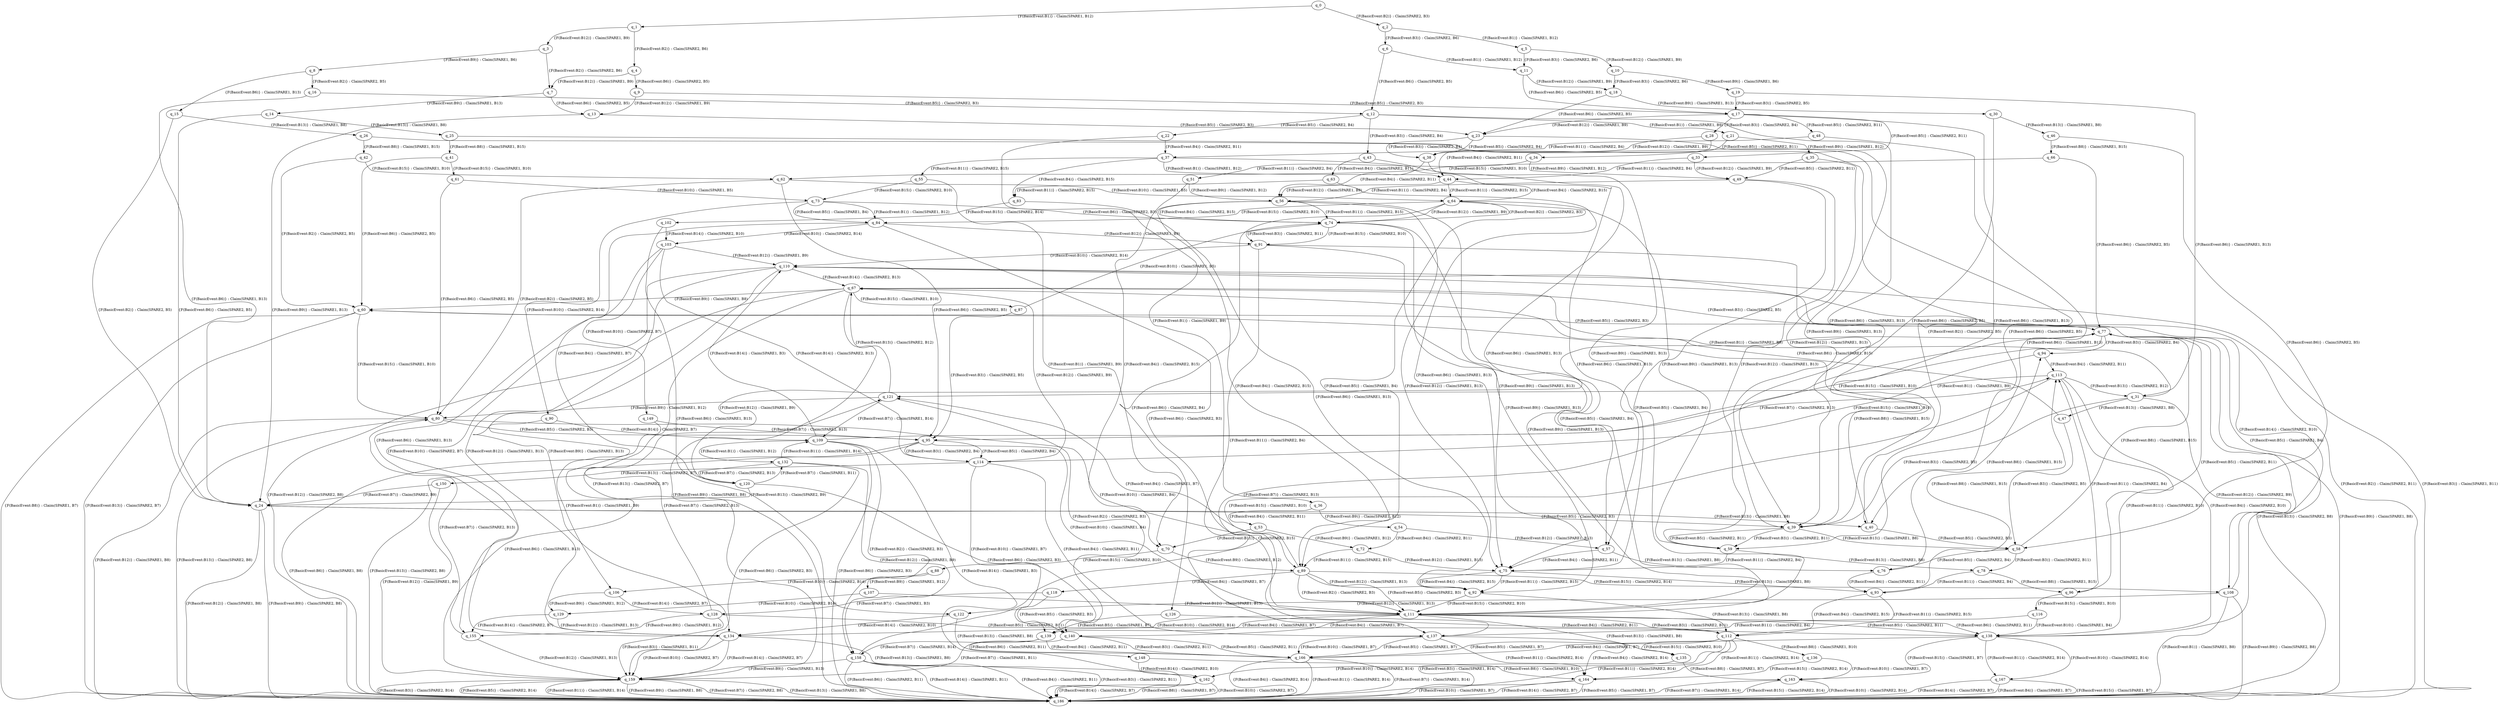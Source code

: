 digraph ra {
q_0 [label=q_0]
q_1 [label=q_1]
q_2 [label=q_2]
q_3 [label=q_3]
q_4 [label=q_4]
q_5 [label=q_5]
q_6 [label=q_6]
q_7 [label=q_7]
q_8 [label=q_8]
q_9 [label=q_9]
q_10 [label=q_10]
q_11 [label=q_11]
q_12 [label=q_12]
q_13 [label=q_13]
q_14 [label=q_14]
q_15 [label=q_15]
q_16 [label=q_16]
q_17 [label=q_17]
q_18 [label=q_18]
q_19 [label=q_19]
q_21 [label=q_21]
q_22 [label=q_22]
q_23 [label=q_23]
q_24 [label=q_24]
q_25 [label=q_25]
q_26 [label=q_26]
q_28 [label=q_28]
q_30 [label=q_30]
q_31 [label=q_31]
q_33 [label=q_33]
q_34 [label=q_34]
q_35 [label=q_35]
q_36 [label=q_36]
q_37 [label=q_37]
q_38 [label=q_38]
q_39 [label=q_39]
q_40 [label=q_40]
q_41 [label=q_41]
q_42 [label=q_42]
q_43 [label=q_43]
q_44 [label=q_44]
q_46 [label=q_46]
q_47 [label=q_47]
q_48 [label=q_48]
q_49 [label=q_49]
q_51 [label=q_51]
q_53 [label=q_53]
q_54 [label=q_54]
q_55 [label=q_55]
q_56 [label=q_56]
q_57 [label=q_57]
q_58 [label=q_58]
q_59 [label=q_59]
q_60 [label=q_60]
q_61 [label=q_61]
q_62 [label=q_62]
q_63 [label=q_63]
q_64 [label=q_64]
q_66 [label=q_66]
q_67 [label=q_67]
q_70 [label=q_70]
q_72 [label=q_72]
q_73 [label=q_73]
q_74 [label=q_74]
q_75 [label=q_75]
q_76 [label=q_76]
q_77 [label=q_77]
q_78 [label=q_78]
q_80 [label=q_80]
q_83 [label=q_83]
q_84 [label=q_84]
q_87 [label=q_87]
q_88 [label=q_88]
q_89 [label=q_89]
q_90 [label=q_90]
q_91 [label=q_91]
q_92 [label=q_92]
q_93 [label=q_93]
q_94 [label=q_94]
q_95 [label=q_95]
q_96 [label=q_96]
q_102 [label=q_102]
q_103 [label=q_103]
q_106 [label=q_106]
q_107 [label=q_107]
q_108 [label=q_108]
q_109 [label=q_109]
q_110 [label=q_110]
q_111 [label=q_111]
q_112 [label=q_112]
q_113 [label=q_113]
q_114 [label=q_114]
q_116 [label=q_116]
q_118 [label=q_118]
q_120 [label=q_120]
q_121 [label=q_121]
q_122 [label=q_122]
q_126 [label=q_126]
q_128 [label=q_128]
q_129 [label=q_129]
q_132 [label=q_132]
q_134 [label=q_134]
q_135 [label=q_135]
q_136 [label=q_136]
q_137 [label=q_137]
q_138 [label=q_138]
q_139 [label=q_139]
q_140 [label=q_140]
q_148 [label=q_148]
q_149 [label=q_149]
q_150 [label=q_150]
q_155 [label=q_155]
q_158 [label=q_158]
q_159 [label=q_159]
q_162 [label=q_162]
q_163 [label=q_163]
q_164 [label=q_164]
q_166 [label=q_166]
q_167 [label=q_167]
q_186 [label=q_186]
q_0 -> q_1 [label="{F(BasicEvent:B1)} : Claim(SPARE1, B12) "]
q_0 -> q_2 [label="{F(BasicEvent:B2)} : Claim(SPARE2, B3) "]
q_1 -> q_3 [label="{F(BasicEvent:B12)} : Claim(SPARE1, B9) "]
q_1 -> q_4 [label="{F(BasicEvent:B2)} : Claim(SPARE2, B6) "]
q_2 -> q_5 [label="{F(BasicEvent:B1)} : Claim(SPARE1, B12) "]
q_2 -> q_6 [label="{F(BasicEvent:B3)} : Claim(SPARE2, B6) "]
q_3 -> q_7 [label="{F(BasicEvent:B2)} : Claim(SPARE2, B6) "]
q_3 -> q_8 [label="{F(BasicEvent:B9)} : Claim(SPARE1, B6) "]
q_4 -> q_9 [label="{F(BasicEvent:B6)} : Claim(SPARE2, B5) "]
q_4 -> q_7 [label="{F(BasicEvent:B12)} : Claim(SPARE1, B9) "]
q_5 -> q_10 [label="{F(BasicEvent:B12)} : Claim(SPARE1, B9) "]
q_5 -> q_11 [label="{F(BasicEvent:B3)} : Claim(SPARE2, B6) "]
q_6 -> q_12 [label="{F(BasicEvent:B6)} : Claim(SPARE2, B5) "]
q_6 -> q_11 [label="{F(BasicEvent:B1)} : Claim(SPARE1, B12) "]
q_7 -> q_13 [label="{F(BasicEvent:B6)} : Claim(SPARE2, B5) "]
q_7 -> q_14 [label="{F(BasicEvent:B9)} : Claim(SPARE1, B13) "]
q_8 -> q_15 [label="{F(BasicEvent:B6)} : Claim(SPARE1, B13) "]
q_8 -> q_16 [label="{F(BasicEvent:B2)} : Claim(SPARE2, B5) "]
q_9 -> q_13 [label="{F(BasicEvent:B12)} : Claim(SPARE1, B9) "]
q_9 -> q_17 [label="{F(BasicEvent:B5)} : Claim(SPARE2, B3) "]
q_10 -> q_18 [label="{F(BasicEvent:B3)} : Claim(SPARE2, B6) "]
q_10 -> q_19 [label="{F(BasicEvent:B9)} : Claim(SPARE1, B6) "]
q_11 -> q_17 [label="{F(BasicEvent:B6)} : Claim(SPARE2, B5) "]
q_11 -> q_18 [label="{F(BasicEvent:B12)} : Claim(SPARE1, B9) "]
q_12 -> q_21 [label="{F(BasicEvent:B1)} : Claim(SPARE1, B9) "]
q_12 -> q_22 [label="{F(BasicEvent:B5)} : Claim(SPARE2, B4) "]
q_13 -> q_23 [label="{F(BasicEvent:B5)} : Claim(SPARE2, B3) "]
q_13 -> q_24 [label="{F(BasicEvent:B9)} : Claim(SPARE1, B13) "]
q_14 -> q_24 [label="{F(BasicEvent:B6)} : Claim(SPARE2, B5) "]
q_14 -> q_25 [label="{F(BasicEvent:B13)} : Claim(SPARE1, B8) "]
q_15 -> q_26 [label="{F(BasicEvent:B13)} : Claim(SPARE1, B8) "]
q_15 -> q_24 [label="{F(BasicEvent:B2)} : Claim(SPARE2, B5) "]
q_16 -> q_24 [label="{F(BasicEvent:B6)} : Claim(SPARE1, B13) "]
q_16 -> q_12 [label="{F(BasicEvent:B5)} : Claim(SPARE2, B3) "]
q_17 -> q_28 [label="{F(BasicEvent:B3)} : Claim(SPARE2, B4) "]
q_18 -> q_23 [label="{F(BasicEvent:B6)} : Claim(SPARE2, B5) "]
q_18 -> q_30 [label="{F(BasicEvent:B9)} : Claim(SPARE1, B13) "]
q_19 -> q_31 [label="{F(BasicEvent:B6)} : Claim(SPARE1, B13) "]
q_19 -> q_17 [label="{F(BasicEvent:B3)} : Claim(SPARE2, B5) "]
q_17 -> q_23 [label="{F(BasicEvent:B12)} : Claim(SPARE1, B9) "]
q_17 -> q_33 [label="{F(BasicEvent:B5)} : Claim(SPARE2, B11) "]
q_21 -> q_34 [label="{F(BasicEvent:B5)} : Claim(SPARE2, B11) "]
q_21 -> q_35 [label="{F(BasicEvent:B9)} : Claim(SPARE1, B12) "]
q_22 -> q_36 [label="{F(BasicEvent:B1)} : Claim(SPARE1, B9) "]
q_22 -> q_37 [label="{F(BasicEvent:B4)} : Claim(SPARE2, B11) "]
q_23 -> q_38 [label="{F(BasicEvent:B3)} : Claim(SPARE2, B4) "]
q_24 -> q_39 [label="{F(BasicEvent:B5)} : Claim(SPARE2, B3) "]
q_24 -> q_40 [label="{F(BasicEvent:B13)} : Claim(SPARE1, B8) "]
q_25 -> q_40 [label="{F(BasicEvent:B6)} : Claim(SPARE2, B5) "]
q_25 -> q_41 [label="{F(BasicEvent:B8)} : Claim(SPARE1, B15) "]
q_26 -> q_42 [label="{F(BasicEvent:B8)} : Claim(SPARE1, B15) "]
q_26 -> q_40 [label="{F(BasicEvent:B2)} : Claim(SPARE2, B5) "]
q_12 -> q_39 [label="{F(BasicEvent:B6)} : Claim(SPARE1, B13) "]
q_12 -> q_43 [label="{F(BasicEvent:B3)} : Claim(SPARE2, B4) "]
q_28 -> q_38 [label="{F(BasicEvent:B12)} : Claim(SPARE1, B9) "]
q_28 -> q_44 [label="{F(BasicEvent:B4)} : Claim(SPARE2, B11) "]
q_23 -> q_38 [label="{F(BasicEvent:B5)} : Claim(SPARE2, B4) "]
q_23 -> q_39 [label="{F(BasicEvent:B9)} : Claim(SPARE1, B13) "]
q_30 -> q_39 [label="{F(BasicEvent:B6)} : Claim(SPARE2, B5) "]
q_30 -> q_46 [label="{F(BasicEvent:B13)} : Claim(SPARE1, B8) "]
q_31 -> q_47 [label="{F(BasicEvent:B13)} : Claim(SPARE1, B8) "]
q_31 -> q_39 [label="{F(BasicEvent:B3)} : Claim(SPARE2, B5) "]
q_17 -> q_39 [label="{F(BasicEvent:B6)} : Claim(SPARE1, B13) "]
q_17 -> q_48 [label="{F(BasicEvent:B5)} : Claim(SPARE2, B11) "]
q_33 -> q_49 [label="{F(BasicEvent:B12)} : Claim(SPARE1, B9) "]
q_33 -> q_44 [label="{F(BasicEvent:B11)} : Claim(SPARE2, B4) "]
q_34 -> q_51 [label="{F(BasicEvent:B11)} : Claim(SPARE2, B4) "]
q_34 -> q_49 [label="{F(BasicEvent:B9)} : Claim(SPARE1, B12) "]
q_35 -> q_39 [label="{F(BasicEvent:B12)} : Claim(SPARE1, B13) "]
q_35 -> q_49 [label="{F(BasicEvent:B5)} : Claim(SPARE2, B11) "]
q_36 -> q_53 [label="{F(BasicEvent:B4)} : Claim(SPARE2, B11) "]
q_36 -> q_54 [label="{F(BasicEvent:B9)} : Claim(SPARE1, B12) "]
q_37 -> q_44 [label="{F(BasicEvent:B1)} : Claim(SPARE1, B12) "]
q_37 -> q_55 [label="{F(BasicEvent:B11)} : Claim(SPARE2, B15) "]
q_38 -> q_56 [label="{F(BasicEvent:B4)} : Claim(SPARE2, B11) "]
q_38 -> q_57 [label="{F(BasicEvent:B9)} : Claim(SPARE1, B13) "]
q_39 -> q_59 [label="{F(BasicEvent:B3)} : Claim(SPARE2, B11) "]
q_40 -> q_60 [label="{F(BasicEvent:B8)} : Claim(SPARE1, B15) "]
q_40 -> q_58 [label="{F(BasicEvent:B5)} : Claim(SPARE2, B3) "]
q_41 -> q_60 [label="{F(BasicEvent:B6)} : Claim(SPARE2, B5) "]
q_41 -> q_61 [label="{F(BasicEvent:B15)} : Claim(SPARE1, B10) "]
q_42 -> q_62 [label="{F(BasicEvent:B15)} : Claim(SPARE1, B10) "]
q_42 -> q_60 [label="{F(BasicEvent:B2)} : Claim(SPARE2, B5) "]
q_43 -> q_57 [label="{F(BasicEvent:B6)} : Claim(SPARE1, B13) "]
q_43 -> q_63 [label="{F(BasicEvent:B4)} : Claim(SPARE2, B11) "]
q_44 -> q_64 [label="{F(BasicEvent:B11)} : Claim(SPARE2, B15) "]
q_39 -> q_59 [label="{F(BasicEvent:B5)} : Claim(SPARE2, B11) "]
q_39 -> q_58 [label="{F(BasicEvent:B13)} : Claim(SPARE1, B8) "]
q_46 -> q_58 [label="{F(BasicEvent:B6)} : Claim(SPARE2, B5) "]
q_46 -> q_66 [label="{F(BasicEvent:B8)} : Claim(SPARE1, B15) "]
q_47 -> q_67 [label="{F(BasicEvent:B8)} : Claim(SPARE1, B15) "]
q_47 -> q_58 [label="{F(BasicEvent:B3)} : Claim(SPARE2, B5) "]
q_48 -> q_59 [label="{F(BasicEvent:B6)} : Claim(SPARE1, B13) "]
q_48 -> q_37 [label="{F(BasicEvent:B11)} : Claim(SPARE2, B4) "]
q_49 -> q_59 [label="{F(BasicEvent:B9)} : Claim(SPARE1, B13) "]
q_44 -> q_56 [label="{F(BasicEvent:B12)} : Claim(SPARE1, B9) "]
q_44 -> q_64 [label="{F(BasicEvent:B4)} : Claim(SPARE2, B15) "]
q_51 -> q_70 [label="{F(BasicEvent:B4)} : Claim(SPARE2, B15) "]
q_51 -> q_56 [label="{F(BasicEvent:B9)} : Claim(SPARE1, B12) "]
q_49 -> q_59 [label="{F(BasicEvent:B12)} : Claim(SPARE1, B13) "]
q_49 -> q_56 [label="{F(BasicEvent:B11)} : Claim(SPARE2, B4) "]
q_53 -> q_70 [label="{F(BasicEvent:B11)} : Claim(SPARE2, B15) "]
q_53 -> q_72 [label="{F(BasicEvent:B9)} : Claim(SPARE1, B12) "]
q_54 -> q_57 [label="{F(BasicEvent:B12)} : Claim(SPARE1, B13) "]
q_54 -> q_72 [label="{F(BasicEvent:B4)} : Claim(SPARE2, B11) "]
q_55 -> q_70 [label="{F(BasicEvent:B1)} : Claim(SPARE1, B9) "]
q_55 -> q_73 [label="{F(BasicEvent:B15)} : Claim(SPARE2, B10) "]
q_56 -> q_74 [label="{F(BasicEvent:B11)} : Claim(SPARE2, B15) "]
q_57 -> q_75 [label="{F(BasicEvent:B4)} : Claim(SPARE2, B11) "]
q_57 -> q_76 [label="{F(BasicEvent:B13)} : Claim(SPARE1, B8) "]
q_58 -> q_78 [label="{F(BasicEvent:B3)} : Claim(SPARE2, B11) "]
q_59 -> q_78 [label="{F(BasicEvent:B13)} : Claim(SPARE1, B8) "]
q_59 -> q_75 [label="{F(BasicEvent:B11)} : Claim(SPARE2, B4) "]
q_60 -> q_77 [label="{F(BasicEvent:B5)} : Claim(SPARE2, B3) "]
q_60 -> q_80 [label="{F(BasicEvent:B15)} : Claim(SPARE1, B10) "]
q_61 -> q_80 [label="{F(BasicEvent:B6)} : Claim(SPARE2, B5) "]
q_61 -> q_73 [label="{F(BasicEvent:B10)} : Claim(SPARE1, B5) "]
q_62 -> q_80 [label="{F(BasicEvent:B2)} : Claim(SPARE2, B5) "]
q_63 -> q_75 [label="{F(BasicEvent:B6)} : Claim(SPARE1, B13) "]
q_63 -> q_83 [label="{F(BasicEvent:B11)} : Claim(SPARE2, B15) "]
q_64 -> q_74 [label="{F(BasicEvent:B12)} : Claim(SPARE1, B9) "]
q_64 -> q_84 [label="{F(BasicEvent:B15)} : Claim(SPARE2, B10) "]
q_58 -> q_77 [label="{F(BasicEvent:B8)} : Claim(SPARE1, B15) "]
q_58 -> q_76 [label="{F(BasicEvent:B5)} : Claim(SPARE2, B4) "]
q_66 -> q_77 [label="{F(BasicEvent:B6)} : Claim(SPARE2, B5) "]
q_66 -> q_62 [label="{F(BasicEvent:B15)} : Claim(SPARE1, B10) "]
q_67 -> q_87 [label="{F(BasicEvent:B15)} : Claim(SPARE1, B10) "]
q_67 -> q_77 [label="{F(BasicEvent:B3)} : Claim(SPARE2, B5) "]
q_37 -> q_75 [label="{F(BasicEvent:B6)} : Claim(SPARE1, B13) "]
q_37 -> q_83 [label="{F(BasicEvent:B4)} : Claim(SPARE2, B15) "]
q_56 -> q_74 [label="{F(BasicEvent:B4)} : Claim(SPARE2, B15) "]
q_56 -> q_75 [label="{F(BasicEvent:B9)} : Claim(SPARE1, B13) "]
q_70 -> q_88 [label="{F(BasicEvent:B15)} : Claim(SPARE2, B10) "]
q_70 -> q_89 [label="{F(BasicEvent:B9)} : Claim(SPARE1, B12) "]
q_56 -> q_75 [label="{F(BasicEvent:B12)} : Claim(SPARE1, B13) "]
q_56 -> q_89 [label="{F(BasicEvent:B4)} : Claim(SPARE2, B15) "]
q_72 -> q_75 [label="{F(BasicEvent:B12)} : Claim(SPARE1, B13) "]
q_72 -> q_89 [label="{F(BasicEvent:B11)} : Claim(SPARE2, B15) "]
q_73 -> q_84 [label="{F(BasicEvent:B1)} : Claim(SPARE1, B12) "]
q_73 -> q_90 [label="{F(BasicEvent:B10)} : Claim(SPARE2, B14) "]
q_74 -> q_91 [label="{F(BasicEvent:B15)} : Claim(SPARE2, B10) "]
q_74 -> q_92 [label="{F(BasicEvent:B9)} : Claim(SPARE1, B13) "]
q_75 -> q_92 [label="{F(BasicEvent:B11)} : Claim(SPARE2, B15) "]
q_76 -> q_94 [label="{F(BasicEvent:B8)} : Claim(SPARE1, B15) "]
q_76 -> q_93 [label="{F(BasicEvent:B4)} : Claim(SPARE2, B11) "]
q_77 -> q_94 [label="{F(BasicEvent:B3)} : Claim(SPARE2, B4) "]
q_78 -> q_96 [label="{F(BasicEvent:B8)} : Claim(SPARE1, B15) "]
q_78 -> q_93 [label="{F(BasicEvent:B11)} : Claim(SPARE2, B4) "]
q_75 -> q_92 [label="{F(BasicEvent:B4)} : Claim(SPARE2, B15) "]
q_75 -> q_93 [label="{F(BasicEvent:B13)} : Claim(SPARE1, B8) "]
q_80 -> q_95 [label="{F(BasicEvent:B5)} : Claim(SPARE2, B3) "]
q_80 -> q_89 [label="{F(BasicEvent:B10)} : Claim(SPARE1, B4) "]
q_73 -> q_74 [label="{F(BasicEvent:B6)} : Claim(SPARE2, B3) "]
q_73 -> q_84 [label="{F(BasicEvent:B5)} : Claim(SPARE1, B4) "]
q_64 -> q_89 [label="{F(BasicEvent:B5)} : Claim(SPARE1, B4) "]
q_64 -> q_74 [label="{F(BasicEvent:B2)} : Claim(SPARE2, B3) "]
q_83 -> q_92 [label="{F(BasicEvent:B6)} : Claim(SPARE1, B13) "]
q_83 -> q_102 [label="{F(BasicEvent:B15)} : Claim(SPARE2, B14) "]
q_84 -> q_91 [label="{F(BasicEvent:B12)} : Claim(SPARE1, B9) "]
q_84 -> q_103 [label="{F(BasicEvent:B10)} : Claim(SPARE2, B14) "]
q_77 -> q_96 [label="{F(BasicEvent:B5)} : Claim(SPARE2, B11) "]
q_77 -> q_95 [label="{F(BasicEvent:B15)} : Claim(SPARE1, B10) "]
q_62 -> q_95 [label="{F(BasicEvent:B6)} : Claim(SPARE2, B5) "]
q_62 -> q_64 [label="{F(BasicEvent:B10)} : Claim(SPARE1, B5) "]
q_87 -> q_95 [label="{F(BasicEvent:B3)} : Claim(SPARE2, B5) "]
q_87 -> q_74 [label="{F(BasicEvent:B10)} : Claim(SPARE1, B5) "]
q_88 -> q_106 [label="{F(BasicEvent:B10)} : Claim(SPARE2, B14) "]
q_88 -> q_107 [label="{F(BasicEvent:B9)} : Claim(SPARE1, B12) "]
q_89 -> q_92 [label="{F(BasicEvent:B12)} : Claim(SPARE1, B13) "]
q_89 -> q_108 [label="{F(BasicEvent:B15)} : Claim(SPARE2, B14) "]
q_90 -> q_106 [label="{F(BasicEvent:B1)} : Claim(SPARE1, B9) "]
q_90 -> q_109 [label="{F(BasicEvent:B14)} : Claim(SPARE2, B7) "]
q_91 -> q_110 [label="{F(BasicEvent:B10)} : Claim(SPARE2, B14) "]
q_91 -> q_111 [label="{F(BasicEvent:B9)} : Claim(SPARE1, B13) "]
q_92 -> q_112 [label="{F(BasicEvent:B13)} : Claim(SPARE1, B8) "]
q_92 -> q_111 [label="{F(BasicEvent:B15)} : Claim(SPARE2, B10) "]
q_93 -> q_112 [label="{F(BasicEvent:B11)} : Claim(SPARE2, B15) "]
q_94 -> q_113 [label="{F(BasicEvent:B4)} : Claim(SPARE2, B11) "]
q_94 -> q_114 [label="{F(BasicEvent:B15)} : Claim(SPARE1, B10) "]
q_95 -> q_114 [label="{F(BasicEvent:B3)} : Claim(SPARE2, B4) "]
q_96 -> q_116 [label="{F(BasicEvent:B15)} : Claim(SPARE1, B10) "]
q_96 -> q_113 [label="{F(BasicEvent:B11)} : Claim(SPARE2, B4) "]
q_93 -> q_113 [label="{F(BasicEvent:B8)} : Claim(SPARE1, B15) "]
q_93 -> q_112 [label="{F(BasicEvent:B4)} : Claim(SPARE2, B15) "]
q_89 -> q_111 [label="{F(BasicEvent:B5)} : Claim(SPARE2, B3) "]
q_89 -> q_118 [label="{F(BasicEvent:B4)} : Claim(SPARE1, B7) "]
q_74 -> q_111 [label="{F(BasicEvent:B5)} : Claim(SPARE1, B4) "]
q_74 -> q_91 [label="{F(BasicEvent:B3)} : Claim(SPARE2, B11) "]
q_84 -> q_111 [label="{F(BasicEvent:B6)} : Claim(SPARE2, B3) "]
q_84 -> q_120 [label="{F(BasicEvent:B4)} : Claim(SPARE1, B7) "]
q_89 -> q_121 [label="{F(BasicEvent:B4)} : Claim(SPARE1, B7) "]
q_89 -> q_111 [label="{F(BasicEvent:B2)} : Claim(SPARE2, B3) "]
q_102 -> q_122 [label="{F(BasicEvent:B6)} : Claim(SPARE1, B13) "]
q_102 -> q_103 [label="{F(BasicEvent:B14)} : Claim(SPARE2, B10) "]
q_103 -> q_110 [label="{F(BasicEvent:B12)} : Claim(SPARE1, B9) "]
q_103 -> q_114 [label="{F(BasicEvent:B14)} : Claim(SPARE2, B13) "]
q_95 -> q_114 [label="{F(BasicEvent:B5)} : Claim(SPARE2, B4) "]
q_95 -> q_111 [label="{F(BasicEvent:B10)} : Claim(SPARE1, B4) "]
q_64 -> q_126 [label="{F(BasicEvent:B6)} : Claim(SPARE2, B4) "]
q_64 -> q_111 [label="{F(BasicEvent:B5)} : Claim(SPARE1, B4) "]
q_106 -> q_128 [label="{F(BasicEvent:B14)} : Claim(SPARE2, B7) "]
q_106 -> q_129 [label="{F(BasicEvent:B9)} : Claim(SPARE1, B12) "]
q_107 -> q_111 [label="{F(BasicEvent:B12)} : Claim(SPARE1, B13) "]
q_107 -> q_129 [label="{F(BasicEvent:B10)} : Claim(SPARE2, B14) "]
q_108 -> q_122 [label="{F(BasicEvent:B12)} : Claim(SPARE1, B13) "]
q_108 -> q_110 [label="{F(BasicEvent:B14)} : Claim(SPARE2, B10) "]
q_109 -> q_113 [label="{F(BasicEvent:B7)} : Claim(SPARE2, B13) "]
q_109 -> q_132 [label="{F(BasicEvent:B1)} : Claim(SPARE1, B12) "]
q_110 -> q_67 [label="{F(BasicEvent:B14)} : Claim(SPARE2, B13) "]
q_110 -> q_134 [label="{F(BasicEvent:B9)} : Claim(SPARE1, B13) "]
q_111 -> q_135 [label="{F(BasicEvent:B13)} : Claim(SPARE1, B8) "]
q_111 -> q_134 [label="{F(BasicEvent:B10)} : Claim(SPARE2, B14) "]
q_112 -> q_136 [label="{F(BasicEvent:B8)} : Claim(SPARE1, B10) "]
q_112 -> q_135 [label="{F(BasicEvent:B15)} : Claim(SPARE2, B10) "]
q_113 -> q_138 [label="{F(BasicEvent:B11)} : Claim(SPARE2, B10) "]
q_114 -> q_137 [label="{F(BasicEvent:B4)} : Claim(SPARE2, B11) "]
q_114 -> q_139 [label="{F(BasicEvent:B10)} : Claim(SPARE1, B7) "]
q_111 -> q_138 [label="{F(BasicEvent:B3)} : Claim(SPARE2, B11) "]
q_116 -> q_137 [label="{F(BasicEvent:B11)} : Claim(SPARE2, B4) "]
q_116 -> q_138 [label="{F(BasicEvent:B10)} : Claim(SPARE1, B4) "]
q_113 -> q_138 [label="{F(BasicEvent:B4)} : Claim(SPARE2, B10) "]
q_113 -> q_137 [label="{F(BasicEvent:B15)} : Claim(SPARE1, B10) "]
q_118 -> q_128 [label="{F(BasicEvent:B7)} : Claim(SPARE1, B3) "]
q_118 -> q_140 [label="{F(BasicEvent:B5)} : Claim(SPARE2, B3) "]
q_91 -> q_138 [label="{F(BasicEvent:B5)} : Claim(SPARE1, B4) "]
q_91 -> q_137 [label="{F(BasicEvent:B11)} : Claim(SPARE2, B4) "]
q_120 -> q_132 [label="{F(BasicEvent:B7)} : Claim(SPARE1, B11) "]
q_120 -> q_140 [label="{F(BasicEvent:B6)} : Claim(SPARE2, B3) "]
q_121 -> q_109 [label="{F(BasicEvent:B7)} : Claim(SPARE1, B14) "]
q_121 -> q_140 [label="{F(BasicEvent:B2)} : Claim(SPARE2, B3) "]
q_122 -> q_134 [label="{F(BasicEvent:B14)} : Claim(SPARE2, B10) "]
q_122 -> q_148 [label="{F(BasicEvent:B13)} : Claim(SPARE1, B8) "]
q_103 -> q_134 [label="{F(BasicEvent:B6)} : Claim(SPARE1, B13) "]
q_103 -> q_149 [label="{F(BasicEvent:B10)} : Claim(SPARE2, B7) "]
q_114 -> q_67 [label="{F(BasicEvent:B12)} : Claim(SPARE1, B9) "]
q_114 -> q_150 [label="{F(BasicEvent:B13)} : Claim(SPARE2, B7) "]
q_111 -> q_138 [label="{F(BasicEvent:B5)} : Claim(SPARE2, B11) "]
q_111 -> q_140 [label="{F(BasicEvent:B4)} : Claim(SPARE1, B7) "]
q_126 -> q_139 [label="{F(BasicEvent:B5)} : Claim(SPARE1, B7) "]
q_126 -> q_112 [label="{F(BasicEvent:B4)} : Claim(SPARE2, B11) "]
q_111 -> q_138 [label="{F(BasicEvent:B6)} : Claim(SPARE2, B11) "]
q_111 -> q_139 [label="{F(BasicEvent:B4)} : Claim(SPARE1, B7) "]
q_128 -> q_121 [label="{F(BasicEvent:B7)} : Claim(SPARE2, B13) "]
q_128 -> q_155 [label="{F(BasicEvent:B9)} : Claim(SPARE1, B12) "]
q_129 -> q_134 [label="{F(BasicEvent:B12)} : Claim(SPARE1, B13) "]
q_129 -> q_155 [label="{F(BasicEvent:B14)} : Claim(SPARE2, B7) "]
q_110 -> q_134 [label="{F(BasicEvent:B12)} : Claim(SPARE1, B13) "]
q_110 -> q_155 [label="{F(BasicEvent:B10)} : Claim(SPARE2, B7) "]
q_113 -> q_121 [label="{F(BasicEvent:B1)} : Claim(SPARE1, B9) "]
q_113 -> q_31 [label="{F(BasicEvent:B13)} : Claim(SPARE2, B12) "]
q_132 -> q_120 [label="{F(BasicEvent:B7)} : Claim(SPARE2, B13) "]
q_132 -> q_158 [label="{F(BasicEvent:B12)} : Claim(SPARE1, B9) "]
q_67 -> q_159 [label="{F(BasicEvent:B13)} : Claim(SPARE2, B7) "]
q_67 -> q_60 [label="{F(BasicEvent:B9)} : Claim(SPARE1, B8) "]
q_134 -> q_159 [label="{F(BasicEvent:B14)} : Claim(SPARE2, B7) "]
q_135 -> q_163 [label="{F(BasicEvent:B8)} : Claim(SPARE1, B7) "]
q_135 -> q_162 [label="{F(BasicEvent:B10)} : Claim(SPARE2, B14) "]
q_136 -> q_164 [label="{F(BasicEvent:B15)} : Claim(SPARE2, B14) "]
q_136 -> q_163 [label="{F(BasicEvent:B10)} : Claim(SPARE1, B7) "]
q_137 -> q_164 [label="{F(BasicEvent:B11)} : Claim(SPARE2, B14) "]
q_138 -> q_163 [label="{F(BasicEvent:B15)} : Claim(SPARE1, B7) "]
q_138 -> q_167 [label="{F(BasicEvent:B10)} : Claim(SPARE2, B14) "]
q_139 -> q_166 [label="{F(BasicEvent:B4)} : Claim(SPARE2, B11) "]
q_140 -> q_166 [label="{F(BasicEvent:B3)} : Claim(SPARE2, B11) "]
q_138 -> q_166 [label="{F(BasicEvent:B4)} : Claim(SPARE1, B7) "]
q_138 -> q_167 [label="{F(BasicEvent:B11)} : Claim(SPARE2, B14) "]
q_137 -> q_166 [label="{F(BasicEvent:B10)} : Claim(SPARE1, B7) "]
q_128 -> q_112 [label="{F(BasicEvent:B5)} : Claim(SPARE2, B11) "]
q_128 -> q_159 [label="{F(BasicEvent:B3)} : Claim(SPARE1, B11) "]
q_137 -> q_166 [label="{F(BasicEvent:B5)} : Claim(SPARE1, B7) "]
q_137 -> q_164 [label="{F(BasicEvent:B4)} : Claim(SPARE2, B14) "]
q_132 -> q_159 [label="{F(BasicEvent:B6)} : Claim(SPARE2, B3) "]
q_132 -> q_109 [label="{F(BasicEvent:B11)} : Claim(SPARE1, B14) "]
q_109 -> q_110 [label="{F(BasicEvent:B14)} : Claim(SPARE1, B3) "]
q_109 -> q_158 [label="{F(BasicEvent:B2)} : Claim(SPARE2, B3) "]
q_134 -> q_162 [label="{F(BasicEvent:B13)} : Claim(SPARE1, B8) "]
q_134 -> q_159 [label="{F(BasicEvent:B10)} : Claim(SPARE2, B7) "]
q_148 -> q_164 [label="{F(BasicEvent:B8)} : Claim(SPARE1, B10) "]
q_148 -> q_162 [label="{F(BasicEvent:B14)} : Claim(SPARE2, B10) "]
q_149 -> q_95 [label="{F(BasicEvent:B7)} : Claim(SPARE2, B13) "]
q_149 -> q_159 [label="{F(BasicEvent:B6)} : Claim(SPARE1, B13) "]
q_150 -> q_24 [label="{F(BasicEvent:B7)} : Claim(SPARE2, B9) "]
q_150 -> q_159 [label="{F(BasicEvent:B12)} : Claim(SPARE1, B9) "]
q_140 -> q_159 [label="{F(BasicEvent:B7)} : Claim(SPARE1, B11) "]
q_140 -> q_166 [label="{F(BasicEvent:B5)} : Claim(SPARE2, B11) "]
q_112 -> q_166 [label="{F(BasicEvent:B5)} : Claim(SPARE1, B7) "]
q_112 -> q_164 [label="{F(BasicEvent:B11)} : Claim(SPARE2, B14) "]
q_139 -> q_158 [label="{F(BasicEvent:B7)} : Claim(SPARE1, B14) "]
q_139 -> q_166 [label="{F(BasicEvent:B6)} : Claim(SPARE2, B11) "]
q_121 -> q_67 [label="{F(BasicEvent:B13)} : Claim(SPARE2, B12) "]
q_121 -> q_80 [label="{F(BasicEvent:B9)} : Claim(SPARE1, B12) "]
q_155 -> q_80 [label="{F(BasicEvent:B7)} : Claim(SPARE2, B13) "]
q_155 -> q_159 [label="{F(BasicEvent:B12)} : Claim(SPARE1, B13) "]
q_31 -> q_108 [label="{F(BasicEvent:B12)} : Claim(SPARE2, B9) "]
q_31 -> q_67 [label="{F(BasicEvent:B1)} : Claim(SPARE1, B9) "]
q_120 -> q_77 [label="{F(BasicEvent:B12)} : Claim(SPARE1, B9) "]
q_120 -> q_24 [label="{F(BasicEvent:B13)} : Claim(SPARE2, B9) "]
q_158 -> q_77 [label="{F(BasicEvent:B7)} : Claim(SPARE2, B13) "]
q_158 -> q_159 [label="{F(BasicEvent:B9)} : Claim(SPARE1, B13) "]
q_159 -> q_186 [label="{F(BasicEvent:B9)} : Claim(SPARE1, B8) "]
q_60 -> q_186 [label="{F(BasicEvent:B8)} : Claim(SPARE1, B7) "]
q_60 -> q_186 [label="{F(BasicEvent:B13)} : Claim(SPARE2, B7) "]
q_159 -> q_186 [label="{F(BasicEvent:B7)} : Claim(SPARE2, B8) "]
q_159 -> q_186 [label="{F(BasicEvent:B13)} : Claim(SPARE1, B8) "]
q_162 -> q_186 [label="{F(BasicEvent:B14)} : Claim(SPARE2, B7) "]
q_163 -> q_186 [label="{F(BasicEvent:B10)} : Claim(SPARE2, B14) "]
q_164 -> q_186 [label="{F(BasicEvent:B10)} : Claim(SPARE1, B7) "]
q_163 -> q_186 [label="{F(BasicEvent:B7)} : Claim(SPARE1, B14) "]
q_163 -> q_186 [label="{F(BasicEvent:B15)} : Claim(SPARE2, B14) "]
q_166 -> q_186 [label="{F(BasicEvent:B11)} : Claim(SPARE2, B14) "]
q_167 -> q_186 [label="{F(BasicEvent:B15)} : Claim(SPARE1, B7) "]
q_158 -> q_186 [label="{F(BasicEvent:B4)} : Claim(SPARE2, B11) "]
q_159 -> q_186 [label="{F(BasicEvent:B3)} : Claim(SPARE2, B14) "]
q_167 -> q_186 [label="{F(BasicEvent:B14)} : Claim(SPARE2, B7) "]
q_167 -> q_186 [label="{F(BasicEvent:B4)} : Claim(SPARE1, B7) "]
q_166 -> q_186 [label="{F(BasicEvent:B7)} : Claim(SPARE1, B14) "]
q_166 -> q_186 [label="{F(BasicEvent:B4)} : Claim(SPARE2, B14) "]
q_112 -> q_186 [label="{F(BasicEvent:B11)} : Claim(SPARE2, B14) "]
q_112 -> q_186 [label="{F(BasicEvent:B3)} : Claim(SPARE1, B14) "]
q_159 -> q_186 [label="{F(BasicEvent:B5)} : Claim(SPARE2, B14) "]
q_159 -> q_186 [label="{F(BasicEvent:B11)} : Claim(SPARE1, B14) "]
q_164 -> q_186 [label="{F(BasicEvent:B14)} : Claim(SPARE2, B7) "]
q_164 -> q_186 [label="{F(BasicEvent:B5)} : Claim(SPARE1, B7) "]
q_109 -> q_186 [label="{F(BasicEvent:B6)} : Claim(SPARE2, B3) "]
q_109 -> q_186 [label="{F(BasicEvent:B14)} : Claim(SPARE1, B3) "]
q_110 -> q_186 [label="{F(BasicEvent:B2)} : Claim(SPARE2, B11) "]
q_110 -> q_186 [label="{F(BasicEvent:B3)} : Claim(SPARE1, B11) "]
q_158 -> q_186 [label="{F(BasicEvent:B3)} : Claim(SPARE2, B11) "]
q_162 -> q_186 [label="{F(BasicEvent:B8)} : Claim(SPARE1, B7) "]
q_162 -> q_186 [label="{F(BasicEvent:B10)} : Claim(SPARE2, B7) "]
q_95 -> q_186 [label="{F(BasicEvent:B6)} : Claim(SPARE1, B8) "]
q_95 -> q_186 [label="{F(BasicEvent:B13)} : Claim(SPARE2, B8) "]
q_24 -> q_186 [label="{F(BasicEvent:B12)} : Claim(SPARE1, B8) "]
q_24 -> q_186 [label="{F(BasicEvent:B9)} : Claim(SPARE2, B8) "]
q_158 -> q_186 [label="{F(BasicEvent:B6)} : Claim(SPARE2, B11) "]
q_158 -> q_186 [label="{F(BasicEvent:B14)} : Claim(SPARE1, B11) "]
q_67 -> q_186 [label="{F(BasicEvent:B12)} : Claim(SPARE2, B8) "]
q_67 -> q_186 [label="{F(BasicEvent:B9)} : Claim(SPARE1, B8) "]
q_80 -> q_186 [label="{F(BasicEvent:B12)} : Claim(SPARE1, B8) "]
q_80 -> q_186 [label="{F(BasicEvent:B13)} : Claim(SPARE2, B8) "]
q_108 -> q_186 [label="{F(BasicEvent:B1)} : Claim(SPARE1, B8) "]
q_108 -> q_186 [label="{F(BasicEvent:B9)} : Claim(SPARE2, B8) "]
q_77 -> q_186 [label="{F(BasicEvent:B13)} : Claim(SPARE2, B8) "]
q_77 -> q_186 [label="{F(BasicEvent:B9)} : Claim(SPARE1, B8) "]
}
